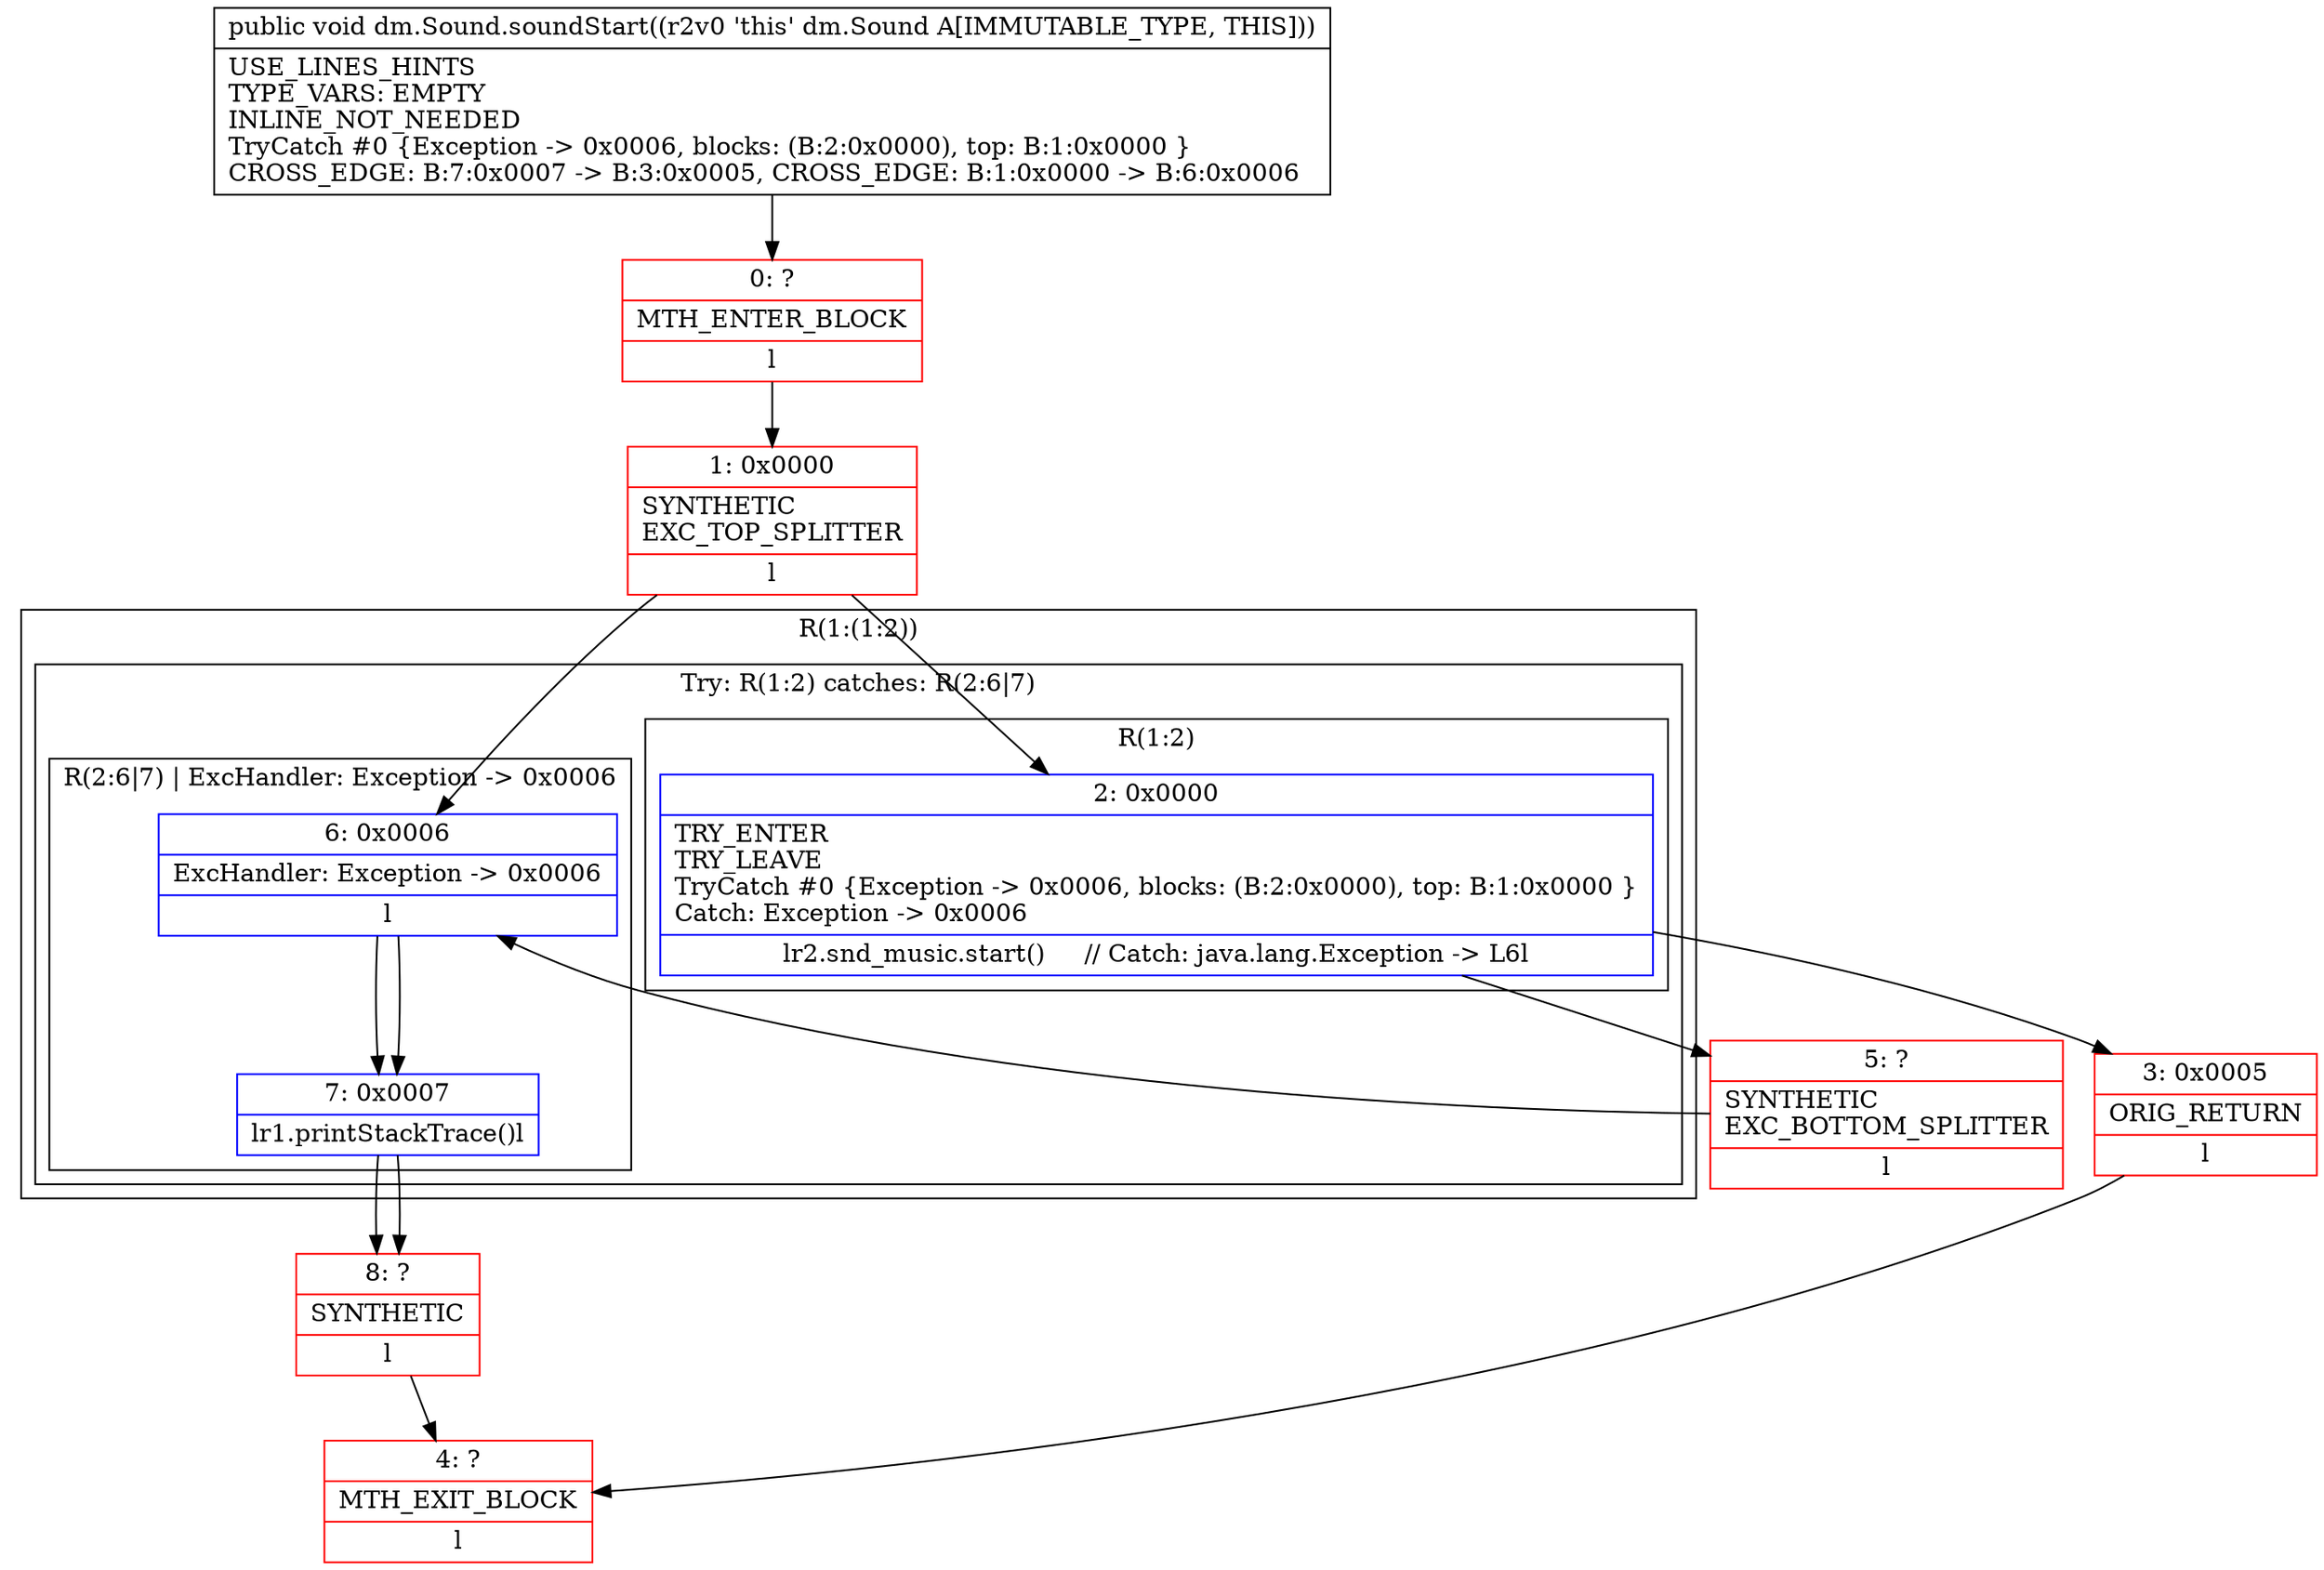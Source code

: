 digraph "CFG fordm.Sound.soundStart()V" {
subgraph cluster_Region_702388030 {
label = "R(1:(1:2))";
node [shape=record,color=blue];
subgraph cluster_TryCatchRegion_659736338 {
label = "Try: R(1:2) catches: R(2:6|7)";
node [shape=record,color=blue];
subgraph cluster_Region_134870557 {
label = "R(1:2)";
node [shape=record,color=blue];
Node_2 [shape=record,label="{2\:\ 0x0000|TRY_ENTER\lTRY_LEAVE\lTryCatch #0 \{Exception \-\> 0x0006, blocks: (B:2:0x0000), top: B:1:0x0000 \}\lCatch: Exception \-\> 0x0006\l|lr2.snd_music.start()     \/\/ Catch: java.lang.Exception \-\> L6l}"];
}
subgraph cluster_Region_590096543 {
label = "R(2:6|7) | ExcHandler: Exception \-\> 0x0006\l";
node [shape=record,color=blue];
Node_6 [shape=record,label="{6\:\ 0x0006|ExcHandler: Exception \-\> 0x0006\l|l}"];
Node_7 [shape=record,label="{7\:\ 0x0007|lr1.printStackTrace()l}"];
}
}
}
subgraph cluster_Region_590096543 {
label = "R(2:6|7) | ExcHandler: Exception \-\> 0x0006\l";
node [shape=record,color=blue];
Node_6 [shape=record,label="{6\:\ 0x0006|ExcHandler: Exception \-\> 0x0006\l|l}"];
Node_7 [shape=record,label="{7\:\ 0x0007|lr1.printStackTrace()l}"];
}
Node_0 [shape=record,color=red,label="{0\:\ ?|MTH_ENTER_BLOCK\l|l}"];
Node_1 [shape=record,color=red,label="{1\:\ 0x0000|SYNTHETIC\lEXC_TOP_SPLITTER\l|l}"];
Node_3 [shape=record,color=red,label="{3\:\ 0x0005|ORIG_RETURN\l|l}"];
Node_4 [shape=record,color=red,label="{4\:\ ?|MTH_EXIT_BLOCK\l|l}"];
Node_5 [shape=record,color=red,label="{5\:\ ?|SYNTHETIC\lEXC_BOTTOM_SPLITTER\l|l}"];
Node_8 [shape=record,color=red,label="{8\:\ ?|SYNTHETIC\l|l}"];
MethodNode[shape=record,label="{public void dm.Sound.soundStart((r2v0 'this' dm.Sound A[IMMUTABLE_TYPE, THIS]))  | USE_LINES_HINTS\lTYPE_VARS: EMPTY\lINLINE_NOT_NEEDED\lTryCatch #0 \{Exception \-\> 0x0006, blocks: (B:2:0x0000), top: B:1:0x0000 \}\lCROSS_EDGE: B:7:0x0007 \-\> B:3:0x0005, CROSS_EDGE: B:1:0x0000 \-\> B:6:0x0006\l}"];
MethodNode -> Node_0;
Node_2 -> Node_3;
Node_2 -> Node_5;
Node_6 -> Node_7;
Node_7 -> Node_8;
Node_6 -> Node_7;
Node_7 -> Node_8;
Node_0 -> Node_1;
Node_1 -> Node_2;
Node_1 -> Node_6;
Node_3 -> Node_4;
Node_5 -> Node_6;
Node_8 -> Node_4;
}

